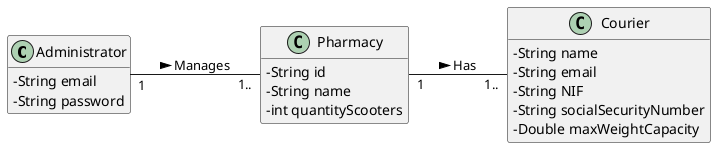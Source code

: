 @startuml
skinparam classAttributeIconSize 0
hide methods
left to right direction


class Administrator {
  -String email
  -String password
}


class Pharmacy {
  -String id
  -String name
  -int quantityScooters
  }

class Courier {
  -String name
  -String email
  -String NIF
  -String socialSecurityNumber
  -Double maxWeightCapacity
}


  
Pharmacy "1" -- "1.." Courier: Has >


Administrator "1" -- "1.." Pharmacy: Manages >


@enduml
